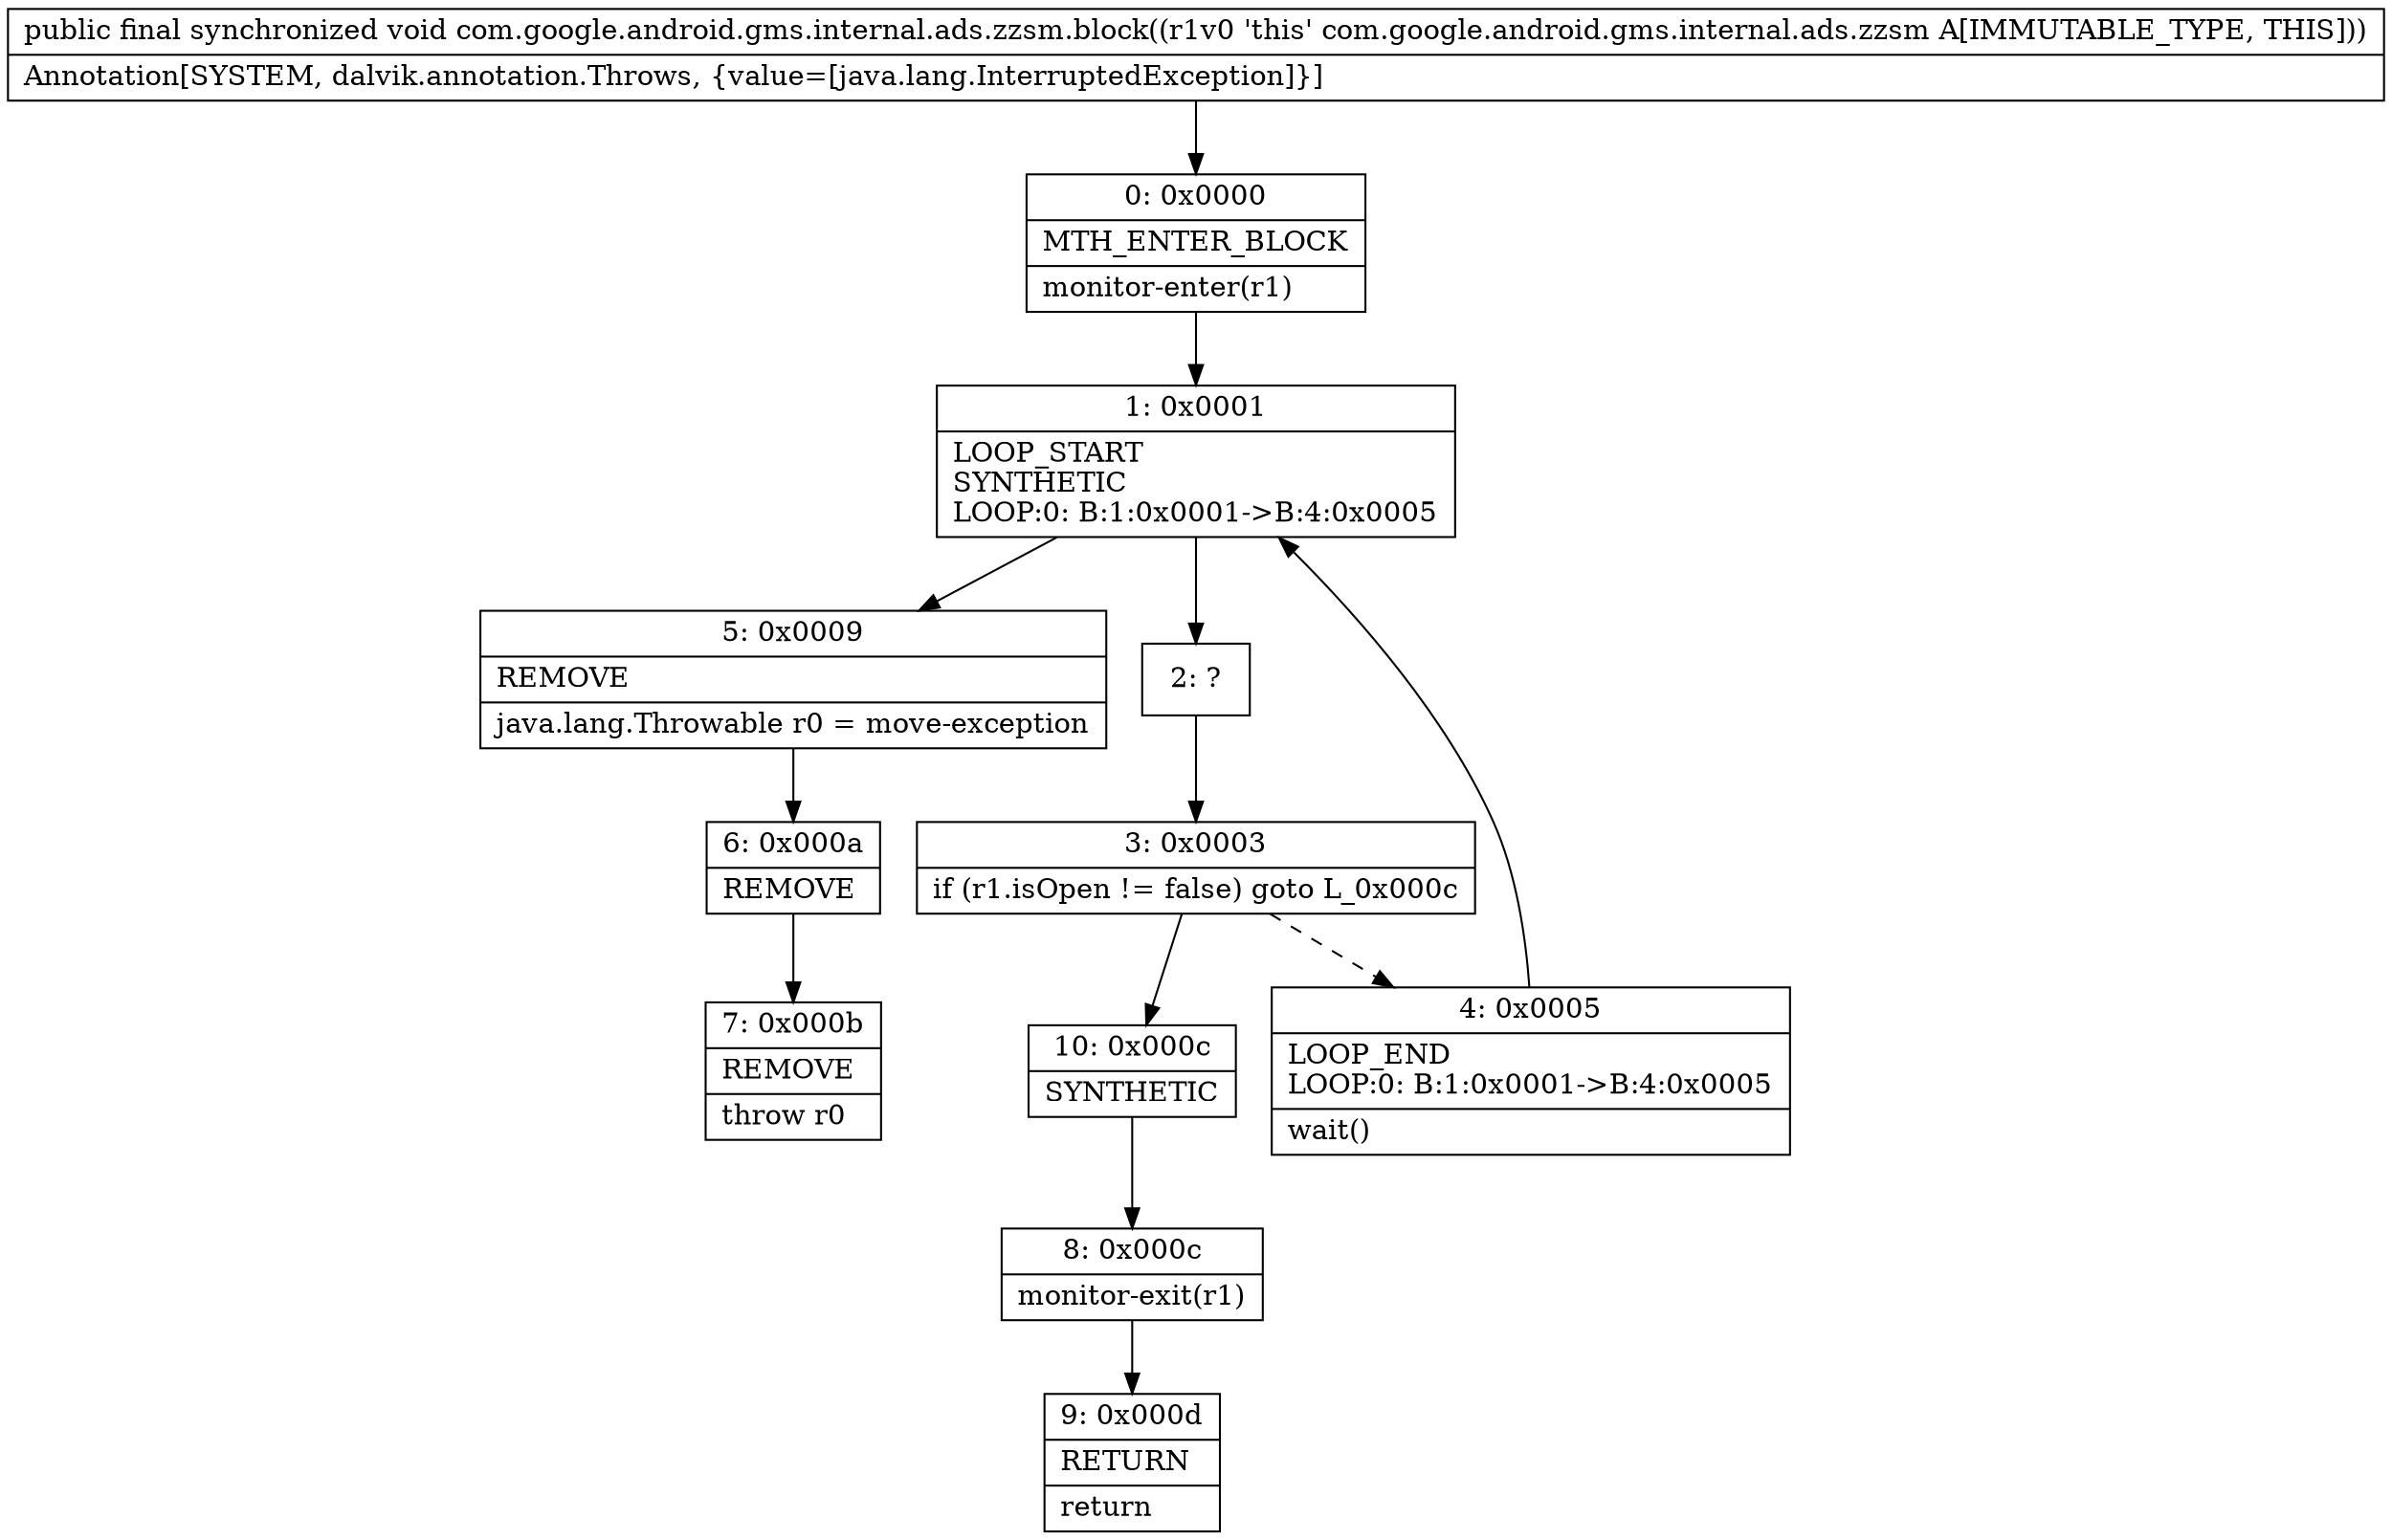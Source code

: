 digraph "CFG forcom.google.android.gms.internal.ads.zzsm.block()V" {
Node_0 [shape=record,label="{0\:\ 0x0000|MTH_ENTER_BLOCK\l|monitor\-enter(r1)\l}"];
Node_1 [shape=record,label="{1\:\ 0x0001|LOOP_START\lSYNTHETIC\lLOOP:0: B:1:0x0001\-\>B:4:0x0005\l}"];
Node_2 [shape=record,label="{2\:\ ?}"];
Node_3 [shape=record,label="{3\:\ 0x0003|if (r1.isOpen != false) goto L_0x000c\l}"];
Node_4 [shape=record,label="{4\:\ 0x0005|LOOP_END\lLOOP:0: B:1:0x0001\-\>B:4:0x0005\l|wait()\l}"];
Node_5 [shape=record,label="{5\:\ 0x0009|REMOVE\l|java.lang.Throwable r0 = move\-exception\l}"];
Node_6 [shape=record,label="{6\:\ 0x000a|REMOVE\l}"];
Node_7 [shape=record,label="{7\:\ 0x000b|REMOVE\l|throw r0\l}"];
Node_8 [shape=record,label="{8\:\ 0x000c|monitor\-exit(r1)\l}"];
Node_9 [shape=record,label="{9\:\ 0x000d|RETURN\l|return\l}"];
Node_10 [shape=record,label="{10\:\ 0x000c|SYNTHETIC\l}"];
MethodNode[shape=record,label="{public final synchronized void com.google.android.gms.internal.ads.zzsm.block((r1v0 'this' com.google.android.gms.internal.ads.zzsm A[IMMUTABLE_TYPE, THIS]))  | Annotation[SYSTEM, dalvik.annotation.Throws, \{value=[java.lang.InterruptedException]\}]\l}"];
MethodNode -> Node_0;
Node_0 -> Node_1;
Node_1 -> Node_2;
Node_1 -> Node_5;
Node_2 -> Node_3;
Node_3 -> Node_4[style=dashed];
Node_3 -> Node_10;
Node_4 -> Node_1;
Node_5 -> Node_6;
Node_6 -> Node_7;
Node_8 -> Node_9;
Node_10 -> Node_8;
}

